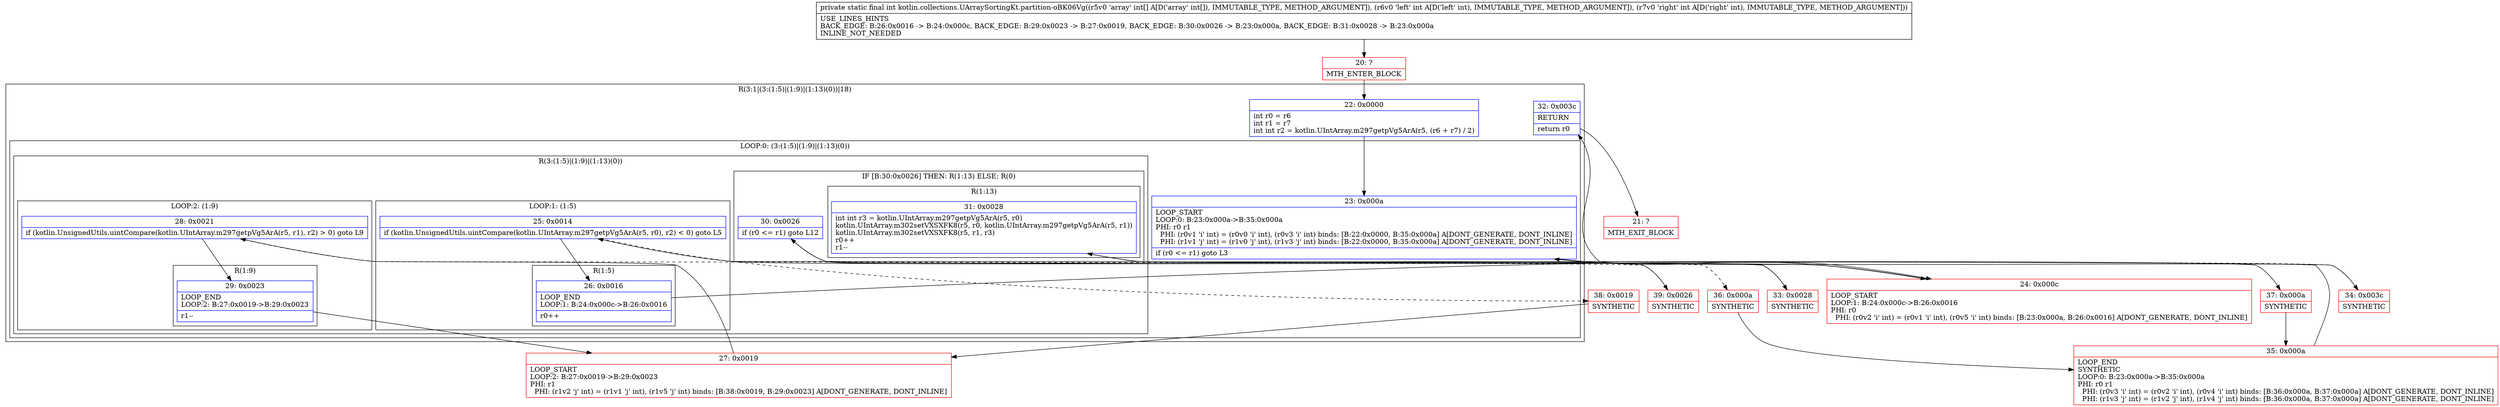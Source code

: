digraph "CFG forkotlin.collections.UArraySortingKt.partition\-oBK06Vg([III)I" {
subgraph cluster_Region_726962988 {
label = "R(3:1|(3:(1:5)|(1:9)|(1:13)(0))|18)";
node [shape=record,color=blue];
Node_22 [shape=record,label="{22\:\ 0x0000|int r0 = r6\lint r1 = r7\lint int r2 = kotlin.UIntArray.m297getpVg5ArA(r5, (r6 + r7) \/ 2)\l}"];
subgraph cluster_LoopRegion_164504595 {
label = "LOOP:0: (3:(1:5)|(1:9)|(1:13)(0))";
node [shape=record,color=blue];
Node_23 [shape=record,label="{23\:\ 0x000a|LOOP_START\lLOOP:0: B:23:0x000a\-\>B:35:0x000a\lPHI: r0 r1 \l  PHI: (r0v1 'i' int) = (r0v0 'i' int), (r0v3 'i' int) binds: [B:22:0x0000, B:35:0x000a] A[DONT_GENERATE, DONT_INLINE]\l  PHI: (r1v1 'j' int) = (r1v0 'j' int), (r1v3 'j' int) binds: [B:22:0x0000, B:35:0x000a] A[DONT_GENERATE, DONT_INLINE]\l|if (r0 \<= r1) goto L3\l}"];
subgraph cluster_Region_1695157797 {
label = "R(3:(1:5)|(1:9)|(1:13)(0))";
node [shape=record,color=blue];
subgraph cluster_LoopRegion_109845493 {
label = "LOOP:1: (1:5)";
node [shape=record,color=blue];
Node_25 [shape=record,label="{25\:\ 0x0014|if (kotlin.UnsignedUtils.uintCompare(kotlin.UIntArray.m297getpVg5ArA(r5, r0), r2) \< 0) goto L5\l}"];
subgraph cluster_Region_820484320 {
label = "R(1:5)";
node [shape=record,color=blue];
Node_26 [shape=record,label="{26\:\ 0x0016|LOOP_END\lLOOP:1: B:24:0x000c\-\>B:26:0x0016\l|r0++\l}"];
}
}
subgraph cluster_LoopRegion_901617142 {
label = "LOOP:2: (1:9)";
node [shape=record,color=blue];
Node_28 [shape=record,label="{28\:\ 0x0021|if (kotlin.UnsignedUtils.uintCompare(kotlin.UIntArray.m297getpVg5ArA(r5, r1), r2) \> 0) goto L9\l}"];
subgraph cluster_Region_1294720764 {
label = "R(1:9)";
node [shape=record,color=blue];
Node_29 [shape=record,label="{29\:\ 0x0023|LOOP_END\lLOOP:2: B:27:0x0019\-\>B:29:0x0023\l|r1\-\-\l}"];
}
}
subgraph cluster_IfRegion_1091010212 {
label = "IF [B:30:0x0026] THEN: R(1:13) ELSE: R(0)";
node [shape=record,color=blue];
Node_30 [shape=record,label="{30\:\ 0x0026|if (r0 \<= r1) goto L12\l}"];
subgraph cluster_Region_1816490297 {
label = "R(1:13)";
node [shape=record,color=blue];
Node_31 [shape=record,label="{31\:\ 0x0028|int int r3 = kotlin.UIntArray.m297getpVg5ArA(r5, r0)\lkotlin.UIntArray.m302setVXSXFK8(r5, r0, kotlin.UIntArray.m297getpVg5ArA(r5, r1))\lkotlin.UIntArray.m302setVXSXFK8(r5, r1, r3)\lr0++\lr1\-\-\l}"];
}
subgraph cluster_Region_908401139 {
label = "R(0)";
node [shape=record,color=blue];
}
}
}
}
Node_32 [shape=record,label="{32\:\ 0x003c|RETURN\l|return r0\l}"];
}
Node_20 [shape=record,color=red,label="{20\:\ ?|MTH_ENTER_BLOCK\l}"];
Node_24 [shape=record,color=red,label="{24\:\ 0x000c|LOOP_START\lLOOP:1: B:24:0x000c\-\>B:26:0x0016\lPHI: r0 \l  PHI: (r0v2 'i' int) = (r0v1 'i' int), (r0v5 'i' int) binds: [B:23:0x000a, B:26:0x0016] A[DONT_GENERATE, DONT_INLINE]\l}"];
Node_38 [shape=record,color=red,label="{38\:\ 0x0019|SYNTHETIC\l}"];
Node_27 [shape=record,color=red,label="{27\:\ 0x0019|LOOP_START\lLOOP:2: B:27:0x0019\-\>B:29:0x0023\lPHI: r1 \l  PHI: (r1v2 'j' int) = (r1v1 'j' int), (r1v5 'j' int) binds: [B:38:0x0019, B:29:0x0023] A[DONT_GENERATE, DONT_INLINE]\l}"];
Node_39 [shape=record,color=red,label="{39\:\ 0x0026|SYNTHETIC\l}"];
Node_33 [shape=record,color=red,label="{33\:\ 0x0028|SYNTHETIC\l}"];
Node_37 [shape=record,color=red,label="{37\:\ 0x000a|SYNTHETIC\l}"];
Node_35 [shape=record,color=red,label="{35\:\ 0x000a|LOOP_END\lSYNTHETIC\lLOOP:0: B:23:0x000a\-\>B:35:0x000a\lPHI: r0 r1 \l  PHI: (r0v3 'i' int) = (r0v2 'i' int), (r0v4 'i' int) binds: [B:36:0x000a, B:37:0x000a] A[DONT_GENERATE, DONT_INLINE]\l  PHI: (r1v3 'j' int) = (r1v2 'j' int), (r1v4 'j' int) binds: [B:36:0x000a, B:37:0x000a] A[DONT_GENERATE, DONT_INLINE]\l}"];
Node_36 [shape=record,color=red,label="{36\:\ 0x000a|SYNTHETIC\l}"];
Node_34 [shape=record,color=red,label="{34\:\ 0x003c|SYNTHETIC\l}"];
Node_21 [shape=record,color=red,label="{21\:\ ?|MTH_EXIT_BLOCK\l}"];
MethodNode[shape=record,label="{private static final int kotlin.collections.UArraySortingKt.partition\-oBK06Vg((r5v0 'array' int[] A[D('array' int[]), IMMUTABLE_TYPE, METHOD_ARGUMENT]), (r6v0 'left' int A[D('left' int), IMMUTABLE_TYPE, METHOD_ARGUMENT]), (r7v0 'right' int A[D('right' int), IMMUTABLE_TYPE, METHOD_ARGUMENT]))  | USE_LINES_HINTS\lBACK_EDGE: B:26:0x0016 \-\> B:24:0x000c, BACK_EDGE: B:29:0x0023 \-\> B:27:0x0019, BACK_EDGE: B:30:0x0026 \-\> B:23:0x000a, BACK_EDGE: B:31:0x0028 \-\> B:23:0x000a\lINLINE_NOT_NEEDED\l}"];
MethodNode -> Node_20;Node_22 -> Node_23;
Node_23 -> Node_24;
Node_23 -> Node_34[style=dashed];
Node_25 -> Node_26;
Node_25 -> Node_38[style=dashed];
Node_26 -> Node_24;
Node_28 -> Node_29;
Node_28 -> Node_39[style=dashed];
Node_29 -> Node_27;
Node_30 -> Node_33;
Node_30 -> Node_36[style=dashed];
Node_31 -> Node_37;
Node_32 -> Node_21;
Node_20 -> Node_22;
Node_24 -> Node_25;
Node_38 -> Node_27;
Node_27 -> Node_28;
Node_39 -> Node_30;
Node_33 -> Node_31;
Node_37 -> Node_35;
Node_35 -> Node_23;
Node_36 -> Node_35;
Node_34 -> Node_32;
}

